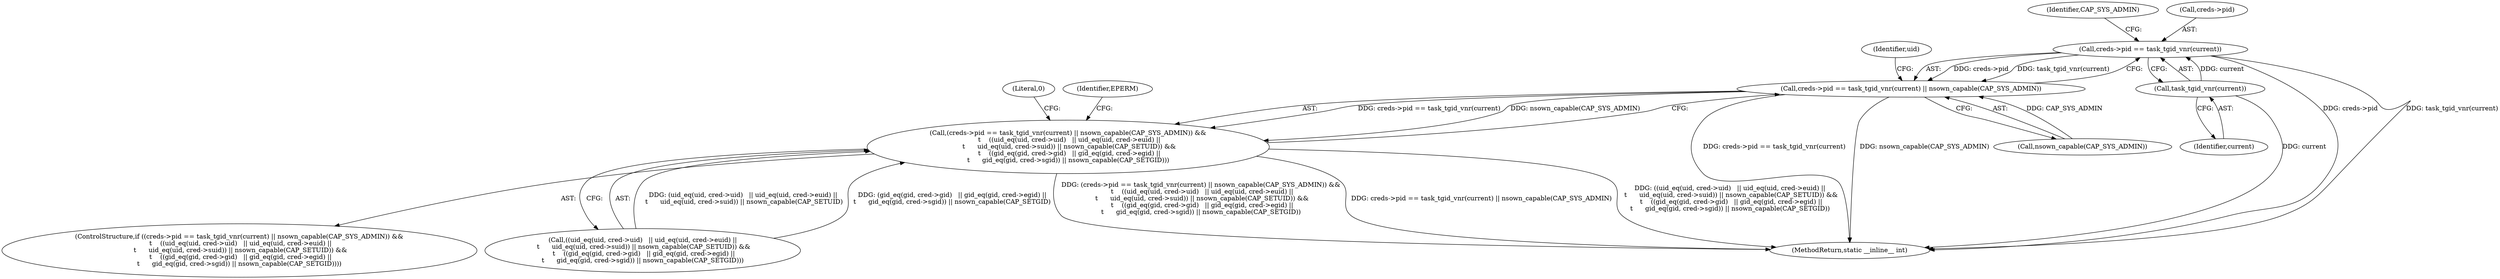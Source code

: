 digraph "1_linux_92f28d973cce45ef5823209aab3138eb45d8b349@pointer" {
"1000141" [label="(Call,creds->pid == task_tgid_vnr(current))"];
"1000145" [label="(Call,task_tgid_vnr(current))"];
"1000140" [label="(Call,creds->pid == task_tgid_vnr(current) || nsown_capable(CAP_SYS_ADMIN))"];
"1000139" [label="(Call,(creds->pid == task_tgid_vnr(current) || nsown_capable(CAP_SYS_ADMIN)) &&\n \t    ((uid_eq(uid, cred->uid)   || uid_eq(uid, cred->euid) ||\n \t      uid_eq(uid, cred->suid)) || nsown_capable(CAP_SETUID)) &&\n \t    ((gid_eq(gid, cred->gid)   || gid_eq(gid, cred->egid) ||\n\t      gid_eq(gid, cred->sgid)) || nsown_capable(CAP_SETGID)))"];
"1000153" [label="(Identifier,uid)"];
"1000148" [label="(Identifier,CAP_SYS_ADMIN)"];
"1000146" [label="(Identifier,current)"];
"1000145" [label="(Call,task_tgid_vnr(current))"];
"1000138" [label="(ControlStructure,if ((creds->pid == task_tgid_vnr(current) || nsown_capable(CAP_SYS_ADMIN)) &&\n \t    ((uid_eq(uid, cred->uid)   || uid_eq(uid, cred->euid) ||\n \t      uid_eq(uid, cred->suid)) || nsown_capable(CAP_SETUID)) &&\n \t    ((gid_eq(gid, cred->gid)   || gid_eq(gid, cred->egid) ||\n\t      gid_eq(gid, cred->sgid)) || nsown_capable(CAP_SETGID))))"];
"1000192" [label="(Literal,0)"];
"1000149" [label="(Call,((uid_eq(uid, cred->uid)   || uid_eq(uid, cred->euid) ||\n \t      uid_eq(uid, cred->suid)) || nsown_capable(CAP_SETUID)) &&\n \t    ((gid_eq(gid, cred->gid)   || gid_eq(gid, cred->egid) ||\n\t      gid_eq(gid, cred->sgid)) || nsown_capable(CAP_SETGID)))"];
"1000195" [label="(Identifier,EPERM)"];
"1000196" [label="(MethodReturn,static __inline__ int)"];
"1000141" [label="(Call,creds->pid == task_tgid_vnr(current))"];
"1000140" [label="(Call,creds->pid == task_tgid_vnr(current) || nsown_capable(CAP_SYS_ADMIN))"];
"1000142" [label="(Call,creds->pid)"];
"1000139" [label="(Call,(creds->pid == task_tgid_vnr(current) || nsown_capable(CAP_SYS_ADMIN)) &&\n \t    ((uid_eq(uid, cred->uid)   || uid_eq(uid, cred->euid) ||\n \t      uid_eq(uid, cred->suid)) || nsown_capable(CAP_SETUID)) &&\n \t    ((gid_eq(gid, cred->gid)   || gid_eq(gid, cred->egid) ||\n\t      gid_eq(gid, cred->sgid)) || nsown_capable(CAP_SETGID)))"];
"1000147" [label="(Call,nsown_capable(CAP_SYS_ADMIN))"];
"1000141" -> "1000140"  [label="AST: "];
"1000141" -> "1000145"  [label="CFG: "];
"1000142" -> "1000141"  [label="AST: "];
"1000145" -> "1000141"  [label="AST: "];
"1000148" -> "1000141"  [label="CFG: "];
"1000140" -> "1000141"  [label="CFG: "];
"1000141" -> "1000196"  [label="DDG: creds->pid"];
"1000141" -> "1000196"  [label="DDG: task_tgid_vnr(current)"];
"1000141" -> "1000140"  [label="DDG: creds->pid"];
"1000141" -> "1000140"  [label="DDG: task_tgid_vnr(current)"];
"1000145" -> "1000141"  [label="DDG: current"];
"1000145" -> "1000146"  [label="CFG: "];
"1000146" -> "1000145"  [label="AST: "];
"1000145" -> "1000196"  [label="DDG: current"];
"1000140" -> "1000139"  [label="AST: "];
"1000140" -> "1000147"  [label="CFG: "];
"1000147" -> "1000140"  [label="AST: "];
"1000153" -> "1000140"  [label="CFG: "];
"1000139" -> "1000140"  [label="CFG: "];
"1000140" -> "1000196"  [label="DDG: creds->pid == task_tgid_vnr(current)"];
"1000140" -> "1000196"  [label="DDG: nsown_capable(CAP_SYS_ADMIN)"];
"1000140" -> "1000139"  [label="DDG: creds->pid == task_tgid_vnr(current)"];
"1000140" -> "1000139"  [label="DDG: nsown_capable(CAP_SYS_ADMIN)"];
"1000147" -> "1000140"  [label="DDG: CAP_SYS_ADMIN"];
"1000139" -> "1000138"  [label="AST: "];
"1000139" -> "1000149"  [label="CFG: "];
"1000149" -> "1000139"  [label="AST: "];
"1000192" -> "1000139"  [label="CFG: "];
"1000195" -> "1000139"  [label="CFG: "];
"1000139" -> "1000196"  [label="DDG: (creds->pid == task_tgid_vnr(current) || nsown_capable(CAP_SYS_ADMIN)) &&\n \t    ((uid_eq(uid, cred->uid)   || uid_eq(uid, cred->euid) ||\n \t      uid_eq(uid, cred->suid)) || nsown_capable(CAP_SETUID)) &&\n \t    ((gid_eq(gid, cred->gid)   || gid_eq(gid, cred->egid) ||\n\t      gid_eq(gid, cred->sgid)) || nsown_capable(CAP_SETGID))"];
"1000139" -> "1000196"  [label="DDG: creds->pid == task_tgid_vnr(current) || nsown_capable(CAP_SYS_ADMIN)"];
"1000139" -> "1000196"  [label="DDG: ((uid_eq(uid, cred->uid)   || uid_eq(uid, cred->euid) ||\n \t      uid_eq(uid, cred->suid)) || nsown_capable(CAP_SETUID)) &&\n \t    ((gid_eq(gid, cred->gid)   || gid_eq(gid, cred->egid) ||\n\t      gid_eq(gid, cred->sgid)) || nsown_capable(CAP_SETGID))"];
"1000149" -> "1000139"  [label="DDG: (uid_eq(uid, cred->uid)   || uid_eq(uid, cred->euid) ||\n \t      uid_eq(uid, cred->suid)) || nsown_capable(CAP_SETUID)"];
"1000149" -> "1000139"  [label="DDG: (gid_eq(gid, cred->gid)   || gid_eq(gid, cred->egid) ||\n\t      gid_eq(gid, cred->sgid)) || nsown_capable(CAP_SETGID)"];
}
